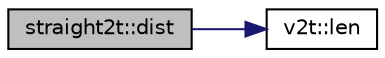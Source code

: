 digraph "straight2t::dist"
{
  edge [fontname="Helvetica",fontsize="10",labelfontname="Helvetica",labelfontsize="10"];
  node [fontname="Helvetica",fontsize="10",shape=record];
  rankdir="LR";
  Node1 [label="straight2t::dist",height=0.2,width=0.4,color="black", fillcolor="grey75", style="filled", fontcolor="black"];
  Node1 -> Node2 [color="midnightblue",fontsize="10",style="solid",fontname="Helvetica"];
  Node2 [label="v2t::len",height=0.2,width=0.4,color="black", fillcolor="white", style="filled",URL="$classv2t.html#a0edce396cdc7ce005eb9d69a82edede6"];
}

